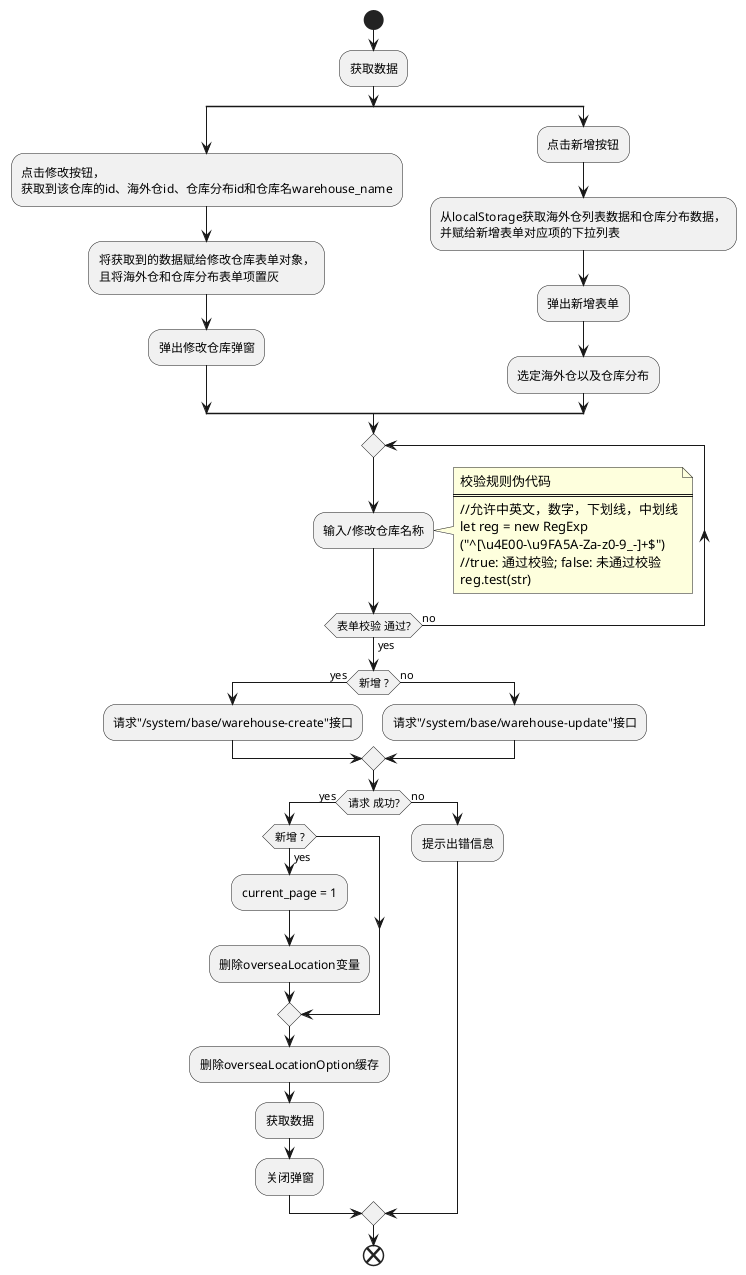 @startuml

start
:获取数据;
split
  :点击修改按钮，
  获取到该仓库的id、海外仓id、仓库分布id和仓库名warehouse_name;
  :将获取到的数据赋给修改仓库表单对象，
  且将海外仓和仓库分布表单项置灰;
  :弹出修改仓库弹窗;
split again
  :点击新增按钮;
  :从localStorage获取海外仓列表数据和仓库分布数据，
  并赋给新增表单对应项的下拉列表;
  :弹出新增表单;
  :选定海外仓以及仓库分布;
end split
repeat
    :输入/修改仓库名称;
  repeat while(表单校验 通过?) is (no) not (yes)
  note right 
    校验规则伪代码
    ====
    //允许中英文，数字，下划线，中划线
    let reg = new RegExp
    ("^[\u4E00-\u9FA5A-Za-z0-9_-]+$")
    //true: 通过校验; false: 未通过校验
    reg.test(str) 
  end note
  if(新增 ?) then (yes)
    :请求"/system/base/warehouse-create"接口;
  else (no)
    :请求"/system/base/warehouse-update"接口;
  endif
  if(请求 成功?) then (yes)
   if(新增 ?) then (yes)
      :current_page = 1;
      :删除overseaLocation变量;
    endif
    :删除overseaLocationOption缓存;
    :获取数据;
    :关闭弹窗;
  else (no)
    :提示出错信息;
  endif
end

@enduml